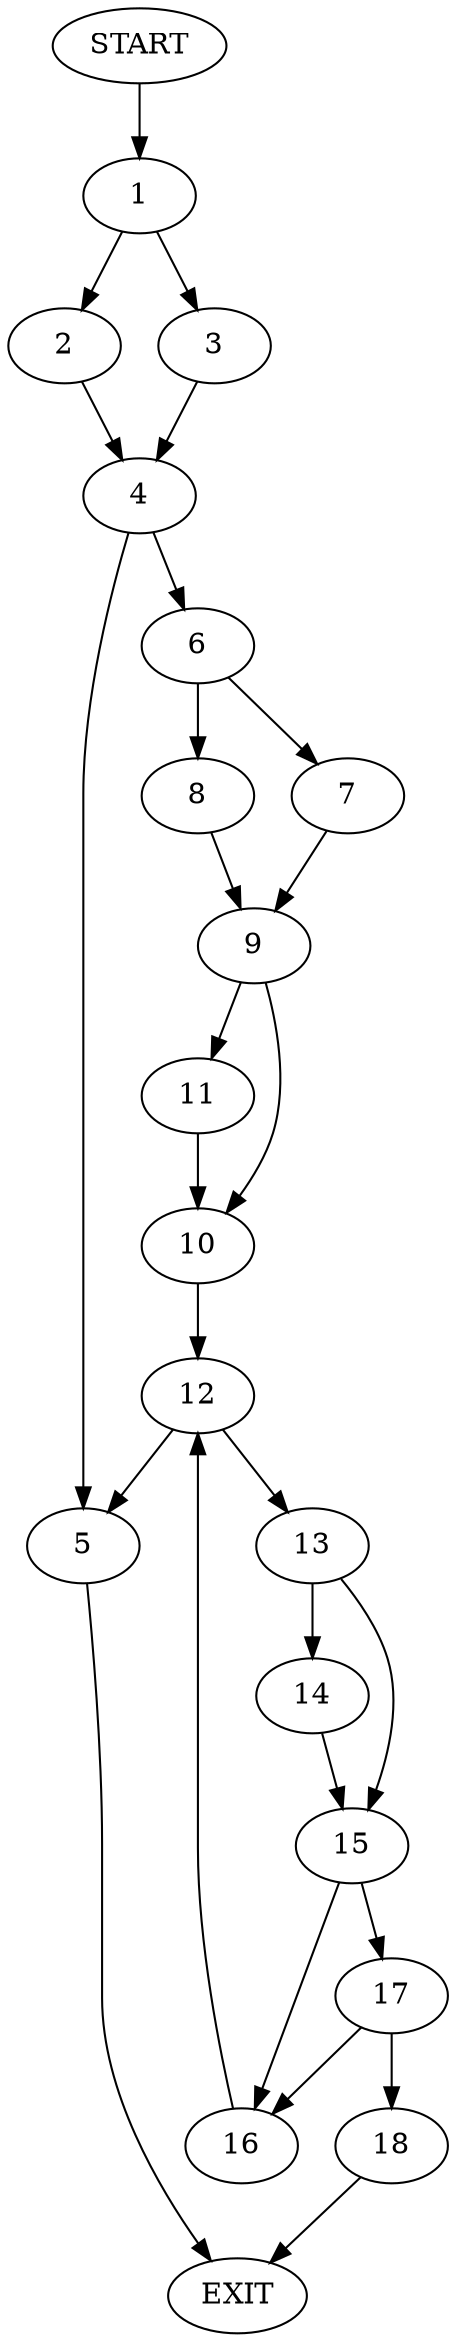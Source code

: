 digraph {
0 [label="START"]
19 [label="EXIT"]
0 -> 1
1 -> 2
1 -> 3
3 -> 4
2 -> 4
4 -> 5
4 -> 6
6 -> 7
6 -> 8
5 -> 19
8 -> 9
7 -> 9
9 -> 10
9 -> 11
10 -> 12
11 -> 10
12 -> 5
12 -> 13
13 -> 14
13 -> 15
15 -> 16
15 -> 17
14 -> 15
16 -> 12
17 -> 16
17 -> 18
18 -> 19
}
